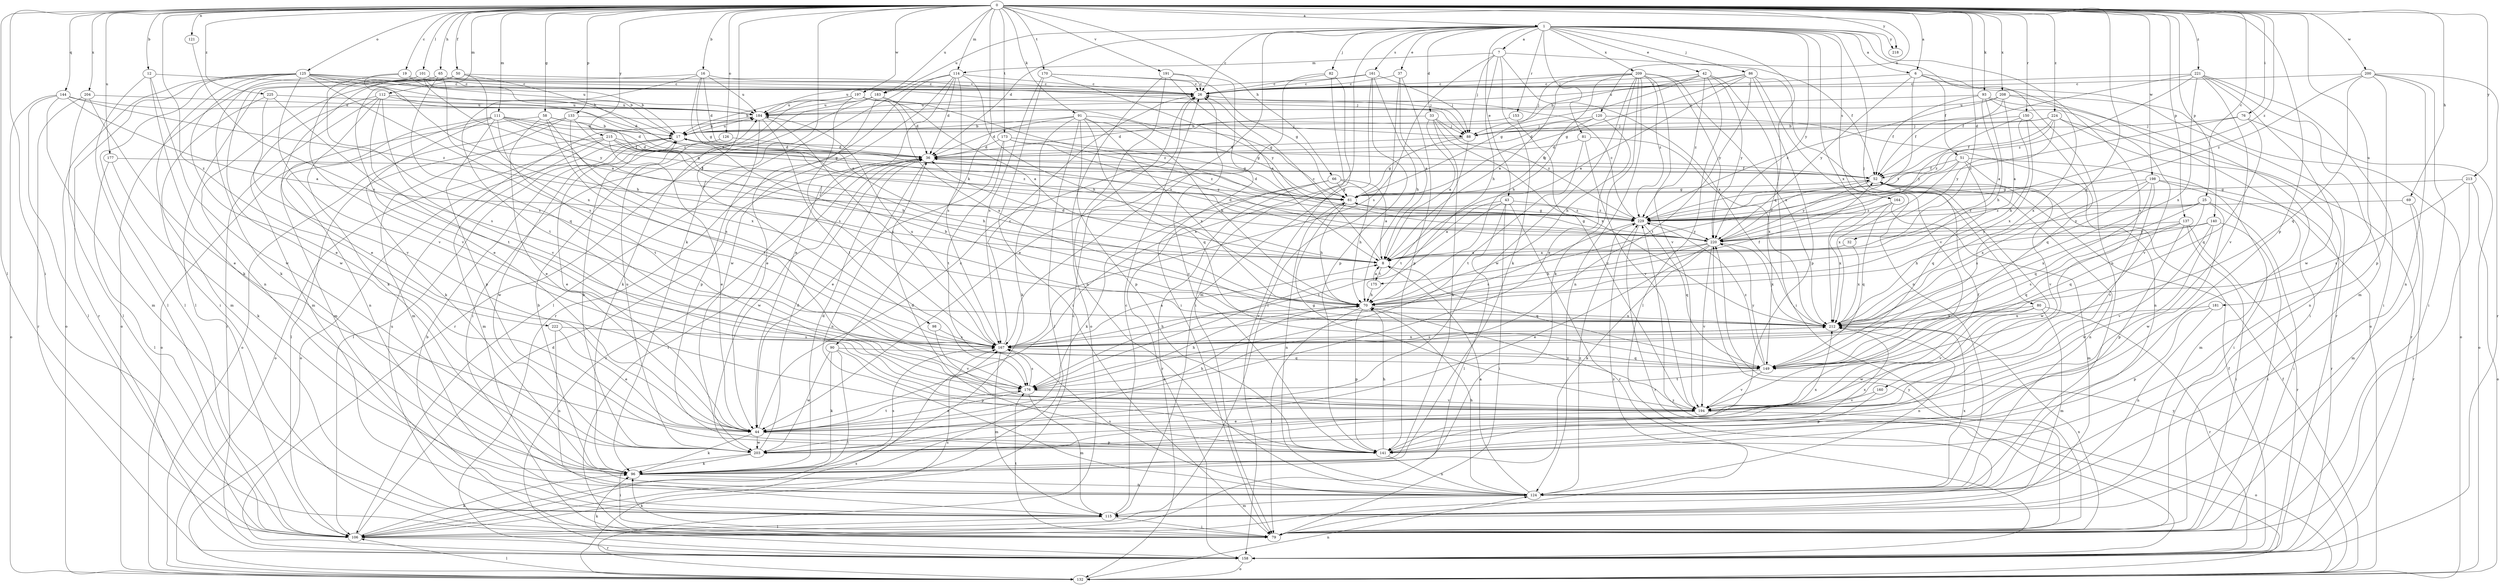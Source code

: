 strict digraph  {
0;
1;
6;
7;
8;
12;
16;
17;
19;
25;
26;
32;
33;
36;
37;
42;
43;
44;
50;
51;
52;
58;
61;
65;
66;
69;
70;
76;
79;
80;
81;
82;
86;
88;
90;
91;
93;
96;
98;
101;
106;
111;
112;
114;
115;
120;
121;
124;
125;
126;
132;
133;
137;
140;
141;
144;
149;
150;
153;
158;
160;
161;
164;
167;
170;
173;
175;
176;
177;
181;
183;
184;
191;
194;
197;
198;
200;
203;
204;
208;
209;
212;
213;
215;
218;
220;
221;
222;
224;
225;
229;
0 -> 1  [label=a];
0 -> 6  [label=a];
0 -> 12  [label=b];
0 -> 16  [label=b];
0 -> 19  [label=c];
0 -> 25  [label=c];
0 -> 32  [label=d];
0 -> 50  [label=f];
0 -> 58  [label=g];
0 -> 65  [label=h];
0 -> 66  [label=h];
0 -> 69  [label=h];
0 -> 76  [label=i];
0 -> 79  [label=i];
0 -> 90  [label=k];
0 -> 91  [label=k];
0 -> 93  [label=k];
0 -> 96  [label=k];
0 -> 98  [label=l];
0 -> 101  [label=l];
0 -> 106  [label=l];
0 -> 111  [label=m];
0 -> 112  [label=m];
0 -> 114  [label=m];
0 -> 120  [label=n];
0 -> 121  [label=n];
0 -> 125  [label=o];
0 -> 126  [label=o];
0 -> 133  [label=p];
0 -> 137  [label=p];
0 -> 140  [label=p];
0 -> 141  [label=p];
0 -> 144  [label=q];
0 -> 149  [label=q];
0 -> 150  [label=r];
0 -> 170  [label=t];
0 -> 173  [label=t];
0 -> 177  [label=u];
0 -> 181  [label=u];
0 -> 183  [label=u];
0 -> 191  [label=v];
0 -> 197  [label=w];
0 -> 198  [label=w];
0 -> 200  [label=w];
0 -> 204  [label=x];
0 -> 208  [label=x];
0 -> 213  [label=y];
0 -> 215  [label=y];
0 -> 218  [label=y];
0 -> 221  [label=z];
0 -> 222  [label=z];
0 -> 224  [label=z];
0 -> 225  [label=z];
0 -> 229  [label=z];
1 -> 6  [label=a];
1 -> 7  [label=a];
1 -> 26  [label=c];
1 -> 33  [label=d];
1 -> 36  [label=d];
1 -> 37  [label=e];
1 -> 42  [label=e];
1 -> 43  [label=e];
1 -> 44  [label=e];
1 -> 80  [label=j];
1 -> 81  [label=j];
1 -> 82  [label=j];
1 -> 86  [label=j];
1 -> 124  [label=n];
1 -> 149  [label=q];
1 -> 153  [label=r];
1 -> 160  [label=s];
1 -> 161  [label=s];
1 -> 164  [label=s];
1 -> 167  [label=s];
1 -> 183  [label=u];
1 -> 209  [label=x];
1 -> 212  [label=x];
1 -> 218  [label=y];
1 -> 220  [label=y];
6 -> 26  [label=c];
6 -> 51  [label=f];
6 -> 132  [label=o];
6 -> 158  [label=r];
6 -> 175  [label=t];
6 -> 220  [label=y];
7 -> 52  [label=f];
7 -> 70  [label=h];
7 -> 88  [label=j];
7 -> 96  [label=k];
7 -> 114  [label=m];
7 -> 167  [label=s];
7 -> 212  [label=x];
8 -> 26  [label=c];
8 -> 36  [label=d];
8 -> 149  [label=q];
8 -> 175  [label=t];
12 -> 26  [label=c];
12 -> 96  [label=k];
12 -> 106  [label=l];
12 -> 203  [label=w];
16 -> 8  [label=a];
16 -> 26  [label=c];
16 -> 36  [label=d];
16 -> 61  [label=g];
16 -> 106  [label=l];
16 -> 176  [label=t];
16 -> 184  [label=u];
17 -> 36  [label=d];
17 -> 52  [label=f];
17 -> 106  [label=l];
17 -> 132  [label=o];
17 -> 184  [label=u];
17 -> 203  [label=w];
19 -> 17  [label=b];
19 -> 26  [label=c];
19 -> 167  [label=s];
19 -> 220  [label=y];
25 -> 79  [label=i];
25 -> 149  [label=q];
25 -> 203  [label=w];
25 -> 212  [label=x];
25 -> 220  [label=y];
25 -> 229  [label=z];
26 -> 184  [label=u];
32 -> 8  [label=a];
32 -> 212  [label=x];
33 -> 8  [label=a];
33 -> 36  [label=d];
33 -> 88  [label=j];
33 -> 96  [label=k];
33 -> 212  [label=x];
33 -> 229  [label=z];
36 -> 52  [label=f];
36 -> 79  [label=i];
36 -> 124  [label=n];
36 -> 158  [label=r];
36 -> 203  [label=w];
37 -> 8  [label=a];
37 -> 26  [label=c];
37 -> 106  [label=l];
37 -> 141  [label=p];
42 -> 17  [label=b];
42 -> 26  [label=c];
42 -> 61  [label=g];
42 -> 79  [label=i];
42 -> 106  [label=l];
42 -> 220  [label=y];
42 -> 229  [label=z];
43 -> 8  [label=a];
43 -> 79  [label=i];
43 -> 106  [label=l];
43 -> 158  [label=r];
43 -> 176  [label=t];
43 -> 229  [label=z];
44 -> 26  [label=c];
44 -> 70  [label=h];
44 -> 96  [label=k];
44 -> 141  [label=p];
44 -> 176  [label=t];
44 -> 203  [label=w];
50 -> 26  [label=c];
50 -> 44  [label=e];
50 -> 70  [label=h];
50 -> 124  [label=n];
50 -> 203  [label=w];
50 -> 229  [label=z];
51 -> 52  [label=f];
51 -> 79  [label=i];
51 -> 149  [label=q];
51 -> 194  [label=v];
51 -> 212  [label=x];
51 -> 229  [label=z];
52 -> 61  [label=g];
52 -> 124  [label=n];
52 -> 203  [label=w];
52 -> 220  [label=y];
58 -> 17  [label=b];
58 -> 44  [label=e];
58 -> 61  [label=g];
58 -> 132  [label=o];
58 -> 176  [label=t];
58 -> 212  [label=x];
61 -> 36  [label=d];
61 -> 70  [label=h];
61 -> 124  [label=n];
61 -> 229  [label=z];
65 -> 26  [label=c];
65 -> 44  [label=e];
65 -> 88  [label=j];
65 -> 132  [label=o];
65 -> 149  [label=q];
65 -> 212  [label=x];
66 -> 8  [label=a];
66 -> 61  [label=g];
66 -> 70  [label=h];
66 -> 96  [label=k];
66 -> 132  [label=o];
66 -> 158  [label=r];
69 -> 115  [label=m];
69 -> 158  [label=r];
69 -> 229  [label=z];
70 -> 52  [label=f];
70 -> 79  [label=i];
70 -> 141  [label=p];
70 -> 194  [label=v];
70 -> 212  [label=x];
76 -> 88  [label=j];
76 -> 132  [label=o];
76 -> 149  [label=q];
76 -> 229  [label=z];
79 -> 17  [label=b];
79 -> 96  [label=k];
79 -> 176  [label=t];
79 -> 184  [label=u];
79 -> 212  [label=x];
79 -> 220  [label=y];
79 -> 229  [label=z];
80 -> 115  [label=m];
80 -> 158  [label=r];
80 -> 194  [label=v];
80 -> 203  [label=w];
80 -> 212  [label=x];
81 -> 36  [label=d];
81 -> 176  [label=t];
81 -> 194  [label=v];
81 -> 212  [label=x];
82 -> 26  [label=c];
82 -> 44  [label=e];
82 -> 79  [label=i];
82 -> 158  [label=r];
86 -> 8  [label=a];
86 -> 26  [label=c];
86 -> 61  [label=g];
86 -> 124  [label=n];
86 -> 141  [label=p];
86 -> 176  [label=t];
86 -> 184  [label=u];
86 -> 194  [label=v];
88 -> 36  [label=d];
88 -> 61  [label=g];
88 -> 176  [label=t];
90 -> 96  [label=k];
90 -> 106  [label=l];
90 -> 141  [label=p];
90 -> 149  [label=q];
90 -> 203  [label=w];
91 -> 17  [label=b];
91 -> 36  [label=d];
91 -> 61  [label=g];
91 -> 70  [label=h];
91 -> 96  [label=k];
91 -> 106  [label=l];
91 -> 141  [label=p];
91 -> 149  [label=q];
91 -> 212  [label=x];
93 -> 8  [label=a];
93 -> 52  [label=f];
93 -> 70  [label=h];
93 -> 79  [label=i];
93 -> 184  [label=u];
93 -> 194  [label=v];
96 -> 17  [label=b];
96 -> 36  [label=d];
96 -> 124  [label=n];
96 -> 167  [label=s];
98 -> 167  [label=s];
98 -> 194  [label=v];
101 -> 8  [label=a];
101 -> 17  [label=b];
101 -> 26  [label=c];
101 -> 96  [label=k];
101 -> 194  [label=v];
106 -> 26  [label=c];
106 -> 36  [label=d];
106 -> 96  [label=k];
106 -> 158  [label=r];
106 -> 167  [label=s];
111 -> 17  [label=b];
111 -> 36  [label=d];
111 -> 52  [label=f];
111 -> 61  [label=g];
111 -> 96  [label=k];
111 -> 115  [label=m];
111 -> 124  [label=n];
111 -> 141  [label=p];
111 -> 176  [label=t];
112 -> 36  [label=d];
112 -> 96  [label=k];
112 -> 115  [label=m];
112 -> 158  [label=r];
112 -> 176  [label=t];
112 -> 184  [label=u];
112 -> 194  [label=v];
114 -> 26  [label=c];
114 -> 36  [label=d];
114 -> 44  [label=e];
114 -> 70  [label=h];
114 -> 106  [label=l];
114 -> 158  [label=r];
114 -> 167  [label=s];
114 -> 203  [label=w];
115 -> 26  [label=c];
115 -> 79  [label=i];
115 -> 106  [label=l];
120 -> 36  [label=d];
120 -> 61  [label=g];
120 -> 70  [label=h];
120 -> 88  [label=j];
120 -> 124  [label=n];
121 -> 167  [label=s];
124 -> 8  [label=a];
124 -> 70  [label=h];
124 -> 115  [label=m];
124 -> 167  [label=s];
124 -> 212  [label=x];
124 -> 229  [label=z];
125 -> 17  [label=b];
125 -> 26  [label=c];
125 -> 44  [label=e];
125 -> 79  [label=i];
125 -> 88  [label=j];
125 -> 106  [label=l];
125 -> 132  [label=o];
125 -> 158  [label=r];
125 -> 167  [label=s];
125 -> 184  [label=u];
125 -> 194  [label=v];
125 -> 229  [label=z];
126 -> 36  [label=d];
126 -> 44  [label=e];
132 -> 52  [label=f];
132 -> 106  [label=l];
132 -> 124  [label=n];
132 -> 167  [label=s];
132 -> 220  [label=y];
132 -> 229  [label=z];
133 -> 70  [label=h];
133 -> 88  [label=j];
133 -> 115  [label=m];
133 -> 132  [label=o];
133 -> 167  [label=s];
137 -> 79  [label=i];
137 -> 141  [label=p];
137 -> 149  [label=q];
137 -> 158  [label=r];
137 -> 167  [label=s];
137 -> 220  [label=y];
140 -> 70  [label=h];
140 -> 79  [label=i];
140 -> 194  [label=v];
140 -> 203  [label=w];
140 -> 220  [label=y];
141 -> 26  [label=c];
141 -> 36  [label=d];
141 -> 70  [label=h];
141 -> 124  [label=n];
141 -> 212  [label=x];
144 -> 8  [label=a];
144 -> 106  [label=l];
144 -> 115  [label=m];
144 -> 132  [label=o];
144 -> 184  [label=u];
144 -> 229  [label=z];
149 -> 176  [label=t];
149 -> 194  [label=v];
149 -> 220  [label=y];
149 -> 229  [label=z];
150 -> 70  [label=h];
150 -> 88  [label=j];
150 -> 149  [label=q];
150 -> 212  [label=x];
150 -> 220  [label=y];
153 -> 17  [label=b];
153 -> 194  [label=v];
158 -> 52  [label=f];
158 -> 96  [label=k];
158 -> 132  [label=o];
160 -> 141  [label=p];
160 -> 194  [label=v];
161 -> 26  [label=c];
161 -> 70  [label=h];
161 -> 88  [label=j];
161 -> 115  [label=m];
161 -> 141  [label=p];
161 -> 184  [label=u];
164 -> 115  [label=m];
164 -> 149  [label=q];
164 -> 212  [label=x];
164 -> 229  [label=z];
167 -> 8  [label=a];
167 -> 26  [label=c];
167 -> 70  [label=h];
167 -> 115  [label=m];
167 -> 149  [label=q];
167 -> 184  [label=u];
167 -> 212  [label=x];
170 -> 26  [label=c];
170 -> 61  [label=g];
170 -> 79  [label=i];
170 -> 167  [label=s];
170 -> 220  [label=y];
173 -> 36  [label=d];
173 -> 44  [label=e];
173 -> 61  [label=g];
173 -> 176  [label=t];
173 -> 220  [label=y];
173 -> 229  [label=z];
175 -> 8  [label=a];
175 -> 70  [label=h];
176 -> 44  [label=e];
176 -> 70  [label=h];
176 -> 115  [label=m];
176 -> 167  [label=s];
176 -> 194  [label=v];
177 -> 52  [label=f];
177 -> 96  [label=k];
177 -> 106  [label=l];
181 -> 124  [label=n];
181 -> 141  [label=p];
181 -> 212  [label=x];
183 -> 36  [label=d];
183 -> 44  [label=e];
183 -> 79  [label=i];
183 -> 158  [label=r];
183 -> 184  [label=u];
183 -> 229  [label=z];
184 -> 17  [label=b];
184 -> 141  [label=p];
184 -> 167  [label=s];
184 -> 176  [label=t];
191 -> 8  [label=a];
191 -> 26  [label=c];
191 -> 79  [label=i];
191 -> 124  [label=n];
191 -> 132  [label=o];
194 -> 44  [label=e];
194 -> 52  [label=f];
194 -> 61  [label=g];
194 -> 132  [label=o];
197 -> 8  [label=a];
197 -> 17  [label=b];
197 -> 61  [label=g];
197 -> 96  [label=k];
197 -> 167  [label=s];
197 -> 184  [label=u];
197 -> 212  [label=x];
198 -> 61  [label=g];
198 -> 115  [label=m];
198 -> 149  [label=q];
198 -> 158  [label=r];
198 -> 167  [label=s];
198 -> 194  [label=v];
198 -> 212  [label=x];
200 -> 26  [label=c];
200 -> 79  [label=i];
200 -> 124  [label=n];
200 -> 141  [label=p];
200 -> 149  [label=q];
200 -> 158  [label=r];
200 -> 229  [label=z];
203 -> 17  [label=b];
203 -> 36  [label=d];
203 -> 79  [label=i];
203 -> 96  [label=k];
203 -> 184  [label=u];
203 -> 212  [label=x];
204 -> 44  [label=e];
204 -> 106  [label=l];
204 -> 158  [label=r];
204 -> 184  [label=u];
208 -> 8  [label=a];
208 -> 52  [label=f];
208 -> 132  [label=o];
208 -> 184  [label=u];
208 -> 212  [label=x];
208 -> 229  [label=z];
209 -> 8  [label=a];
209 -> 26  [label=c];
209 -> 44  [label=e];
209 -> 70  [label=h];
209 -> 88  [label=j];
209 -> 96  [label=k];
209 -> 124  [label=n];
209 -> 194  [label=v];
209 -> 203  [label=w];
209 -> 212  [label=x];
209 -> 220  [label=y];
209 -> 229  [label=z];
212 -> 17  [label=b];
212 -> 124  [label=n];
212 -> 167  [label=s];
213 -> 61  [label=g];
213 -> 79  [label=i];
213 -> 132  [label=o];
213 -> 167  [label=s];
215 -> 36  [label=d];
215 -> 44  [label=e];
215 -> 70  [label=h];
215 -> 106  [label=l];
215 -> 115  [label=m];
215 -> 132  [label=o];
215 -> 229  [label=z];
220 -> 8  [label=a];
220 -> 36  [label=d];
220 -> 44  [label=e];
220 -> 52  [label=f];
220 -> 61  [label=g];
220 -> 70  [label=h];
220 -> 96  [label=k];
220 -> 194  [label=v];
220 -> 212  [label=x];
221 -> 26  [label=c];
221 -> 52  [label=f];
221 -> 79  [label=i];
221 -> 115  [label=m];
221 -> 194  [label=v];
221 -> 203  [label=w];
221 -> 212  [label=x];
221 -> 229  [label=z];
222 -> 44  [label=e];
222 -> 124  [label=n];
222 -> 167  [label=s];
224 -> 17  [label=b];
224 -> 52  [label=f];
224 -> 88  [label=j];
224 -> 124  [label=n];
224 -> 158  [label=r];
224 -> 220  [label=y];
224 -> 229  [label=z];
225 -> 115  [label=m];
225 -> 167  [label=s];
225 -> 184  [label=u];
225 -> 194  [label=v];
229 -> 26  [label=c];
229 -> 61  [label=g];
229 -> 149  [label=q];
229 -> 158  [label=r];
229 -> 167  [label=s];
229 -> 220  [label=y];
}
